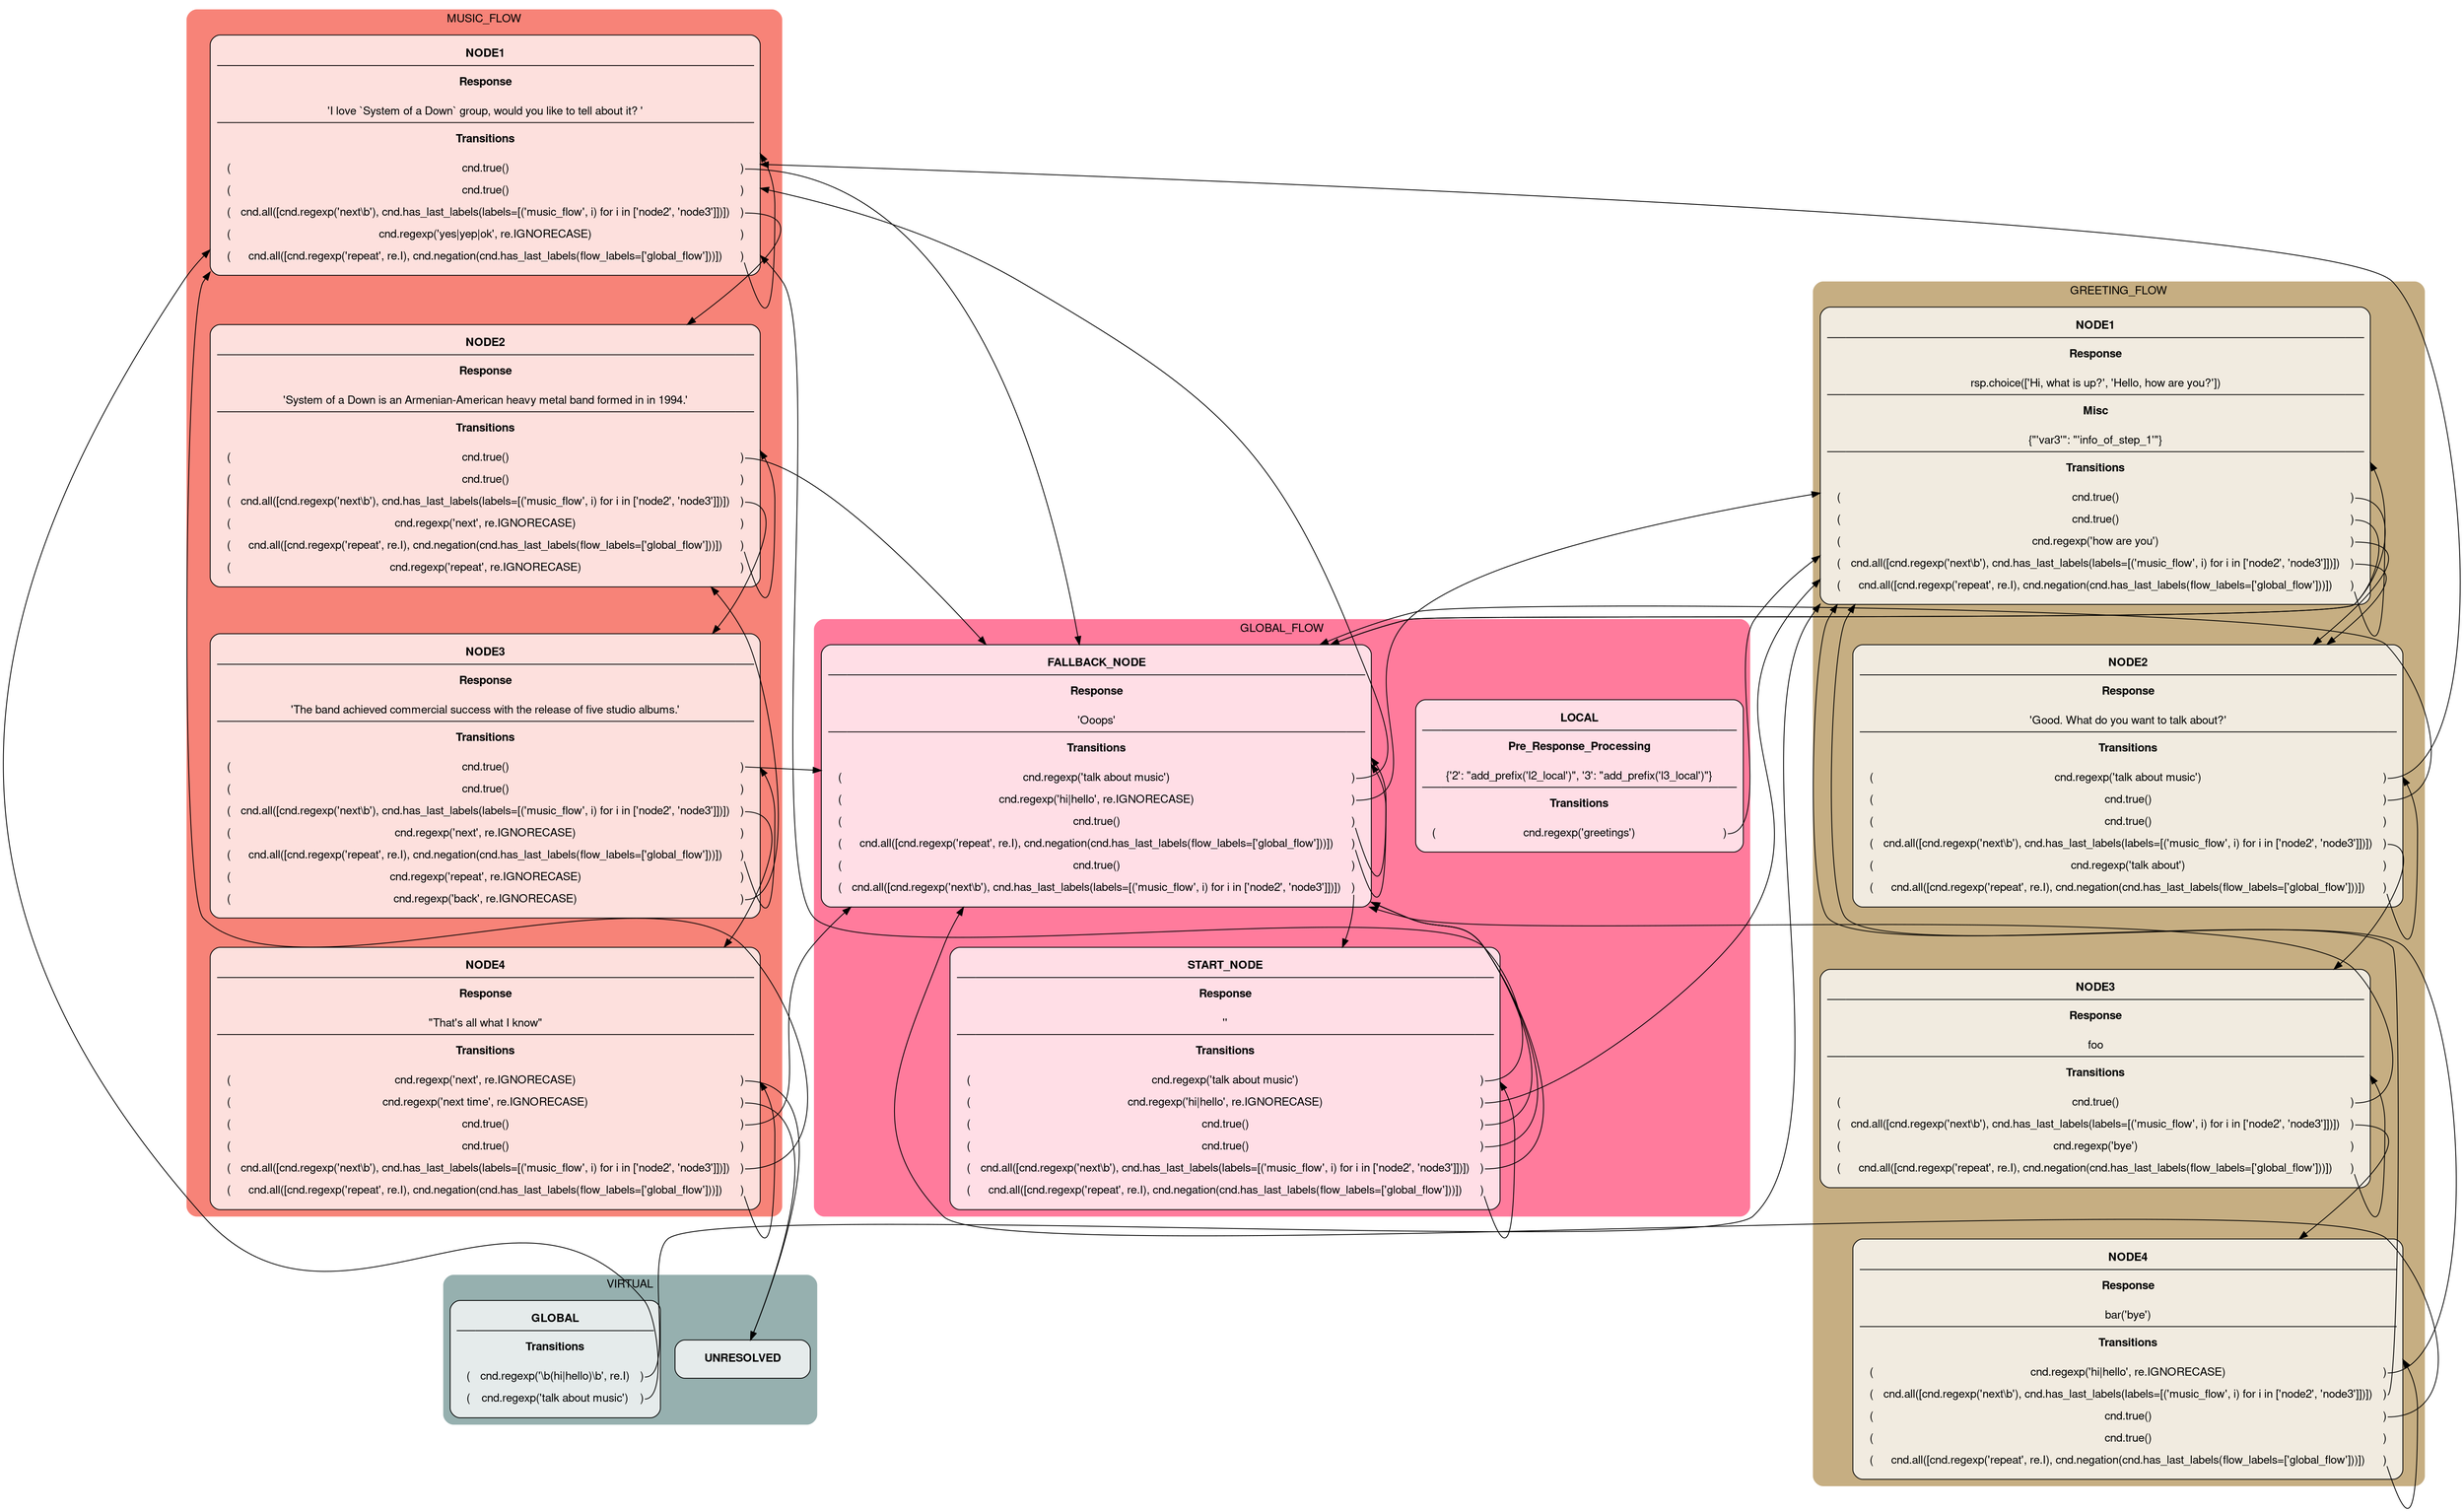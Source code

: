 digraph {
	graph [compound=true,
		fontname="Helvetica,Arial,sans-serif",
		overlap=ipsep,
		splines=spline
	];
	node [fillcolor="#ffffffbf",
		fontname="Helvetica,Arial,sans-serif",
		shape=box,
		style="rounded, filled"
	];
	subgraph cluster_virtual {
		graph [color="#96b0af",
			label=VIRTUAL,
			style="rounded, filled"
		];
		"('NODE', 'virtual', 'GLOBAL')"	[label=<<table border="0" cellborder="0" cellspacing="12" cellpadding="0"><tr><td> <br align="left" /></td><td><b>GLOBAL</b></td><td> <br align="right" /></td></tr><hr/><tr><td><br align="left" /> <br align="left" /></td><td><b>Transitions</b></td><td> <br align="right" /></td></tr><tr><td>(<br align="left" /></td><td>cnd.regexp('\\b(hi|hello)\\b', re.I)</td><td port="('greeting_flow', 'node1', 1.1)">)<br align="right" /></td></tr><tr><td>(<br align="left" /></td><td>cnd.regexp('talk about music')</td><td port="('music_flow', 'node1', 1.1)">)<br align="right" /></td></tr></table>>];
		"('NODE', 'virtual', 'UNRESOLVED')"	[label=<<table border="0" cellborder="0" cellspacing="12" cellpadding="0"><tr><td> <br align="left" /></td><td><b>UNRESOLVED</b></td><td> <br align="right" /></td></tr></table>>];
	}
	subgraph "cluster_'greeting_flow'" {
		graph [color="#c6ae82",
			label=GREETING_FLOW,
			style="rounded, filled"
		];
		"('NODE', \"'greeting_flow'\", \"'node1'\")"	[label=<<table border="0" cellborder="0" cellspacing="12" cellpadding="0"><tr><td> <br align="left" /></td><td><b>NODE1</b></td><td> <br align="right" /></td></tr><hr/><tr><td><br align="left" /> <br align="left" /></td><td><b>Response</b></td><td> <br align="right" /></td></tr><tr><td> <br align="left" /></td><td>rsp.choice(['Hi, what is up?', 'Hello, how are you?'])</td><td> <br align="right" /></td></tr><hr/><tr><td><br align="left" /> <br align="left" /></td><td><b>Misc</b></td><td> <br align="right" /></td></tr><tr><td> <br align="left" /></td><td>{"'var3'": "'info_of_step_1'"}</td><td> <br align="right" /></td></tr><hr/><tr><td><br align="left" /> <br align="left" /></td><td><b>Transitions</b></td><td> <br align="right" /></td></tr><tr><td>(<br align="left" /></td><td>cnd.true()</td><td port="('global_flow', 'fallback_node', 0.1)">)<br align="right" /></td></tr><tr><td>(<br align="left" /></td><td>cnd.true()</td><td port="to_fallback">)<br align="right" /></td></tr><tr><td>(<br align="left" /></td><td>cnd.regexp('how are you')</td><td port="'node2'">)<br align="right" /></td></tr><tr><td>(<br align="left" /></td><td>cnd.all([cnd.regexp('next\\b'), cnd.has_last_labels(labels=[('music_flow', i) for i in ['node2', 'node3']])])</td><td port="forward">)<br align="right" /></td></tr><tr><td>(<br align="left" /></td><td>cnd.all([cnd.regexp('repeat', re.I), cnd.negation(cnd.has_last_labels(flow_labels=['global_flow']))])</td><td port="repeat">)<br align="right" /></td></tr></table>>];
		"('NODE', \"'greeting_flow'\", \"'node2'\")"	[label=<<table border="0" cellborder="0" cellspacing="12" cellpadding="0"><tr><td> <br align="left" /></td><td><b>NODE2</b></td><td> <br align="right" /></td></tr><hr/><tr><td><br align="left" /> <br align="left" /></td><td><b>Response</b></td><td> <br align="right" /></td></tr><tr><td> <br align="left" /></td><td>'Good. What do you want to talk about?'</td><td> <br align="right" /></td></tr><hr/><tr><td><br align="left" /> <br align="left" /></td><td><b>Transitions</b></td><td> <br align="right" /></td></tr><tr><td>(<br align="left" /></td><td>cnd.regexp('talk about music')</td><td port="('music_flow', 'node1')">)<br align="right" /></td></tr><tr><td>(<br align="left" /></td><td>cnd.true()</td><td port="to_fallback">)<br align="right" /></td></tr><tr><td>(<br align="left" /></td><td>cnd.true()</td><td port="to_fallback">)<br align="right" /></td></tr><tr><td>(<br align="left" /></td><td>cnd.all([cnd.regexp('next\\b'), cnd.has_last_labels(labels=[('music_flow', i) for i in ['node2', 'node3']])])</td><td port="forward">)<br align="right" /></td></tr><tr><td>(<br align="left" /></td><td>cnd.regexp('talk about')</td><td port="forward">)<br align="right" /></td></tr><tr><td>(<br align="left" /></td><td>cnd.all([cnd.regexp('repeat', re.I), cnd.negation(cnd.has_last_labels(flow_labels=['global_flow']))])</td><td port="repeat">)<br align="right" /></td></tr></table>>];
		"('NODE', \"'greeting_flow'\", \"'node3'\")"	[label=<<table border="0" cellborder="0" cellspacing="12" cellpadding="0"><tr><td> <br align="left" /></td><td><b>NODE3</b></td><td> <br align="right" /></td></tr><hr/><tr><td><br align="left" /> <br align="left" /></td><td><b>Response</b></td><td> <br align="right" /></td></tr><tr><td> <br align="left" /></td><td>foo</td><td> <br align="right" /></td></tr><hr/><tr><td><br align="left" /> <br align="left" /></td><td><b>Transitions</b></td><td> <br align="right" /></td></tr><tr><td>(<br align="left" /></td><td>cnd.true()</td><td port="to_fallback">)<br align="right" /></td></tr><tr><td>(<br align="left" /></td><td>cnd.all([cnd.regexp('next\\b'), cnd.has_last_labels(labels=[('music_flow', i) for i in ['node2', 'node3']])])</td><td port="forward">)<br align="right" /></td></tr><tr><td>(<br align="left" /></td><td>cnd.regexp('bye')</td><td port="forward">)<br align="right" /></td></tr><tr><td>(<br align="left" /></td><td>cnd.all([cnd.regexp('repeat', re.I), cnd.negation(cnd.has_last_labels(flow_labels=['global_flow']))])</td><td port="repeat">)<br align="right" /></td></tr></table>>];
		"('NODE', \"'greeting_flow'\", \"'node4'\")"	[label=<<table border="0" cellborder="0" cellspacing="12" cellpadding="0"><tr><td> <br align="left" /></td><td><b>NODE4</b></td><td> <br align="right" /></td></tr><hr/><tr><td><br align="left" /> <br align="left" /></td><td><b>Response</b></td><td> <br align="right" /></td></tr><tr><td> <br align="left" /></td><td>bar('bye')</td><td> <br align="right" /></td></tr><hr/><tr><td><br align="left" /> <br align="left" /></td><td><b>Transitions</b></td><td> <br align="right" /></td></tr><tr><td>(<br align="left" /></td><td>cnd.regexp('hi|hello', re.IGNORECASE)</td><td port="'node1'">)<br align="right" /></td></tr><tr><td>(<br align="left" /></td><td>cnd.all([cnd.regexp('next\\b'), cnd.has_last_labels(labels=[('music_flow', i) for i in ['node2', 'node3']])])</td><td port="forward">)<br align="right" /></td></tr><tr><td>(<br align="left" /></td><td>cnd.true()</td><td port="to_fallback">)<br align="right" /></td></tr><tr><td>(<br align="left" /></td><td>cnd.true()</td><td port="to_fallback">)<br align="right" /></td></tr><tr><td>(<br align="left" /></td><td>cnd.all([cnd.regexp('repeat', re.I), cnd.negation(cnd.has_last_labels(flow_labels=['global_flow']))])</td><td port="repeat">)<br align="right" /></td></tr></table>>];
	}
	subgraph "cluster_'music_flow'" {
		graph [color="#f78378",
			label=MUSIC_FLOW,
			style="rounded, filled"
		];
		"('NODE', \"'music_flow'\", \"'node1'\")"	[label=<<table border="0" cellborder="0" cellspacing="12" cellpadding="0"><tr><td> <br align="left" /></td><td><b>NODE1</b></td><td> <br align="right" /></td></tr><hr/><tr><td><br align="left" /> <br align="left" /></td><td><b>Response</b></td><td> <br align="right" /></td></tr><tr><td> <br align="left" /></td><td>'I love `System of a Down` group, would you like to tell about it? '</td><td> <br align="right" /></td></tr><hr/><tr><td><br align="left" /> <br align="left" /></td><td><b>Transitions</b></td><td> <br align="right" /></td></tr><tr><td>(<br align="left" /></td><td>cnd.true()</td><td port="to_fallback">)<br align="right" /></td></tr><tr><td>(<br align="left" /></td><td>cnd.true()</td><td port="to_fallback">)<br align="right" /></td></tr><tr><td>(<br align="left" /></td><td>cnd.all([cnd.regexp('next\\b'), cnd.has_last_labels(labels=[('music_flow', i) for i in ['node2', 'node3']])])</td><td port="forward">)<br align="right" /></td></tr><tr><td>(<br align="left" /></td><td>cnd.regexp('yes|yep|ok', re.IGNORECASE)</td><td port="forward">)<br align="right" /></td></tr><tr><td>(<br align="left" /></td><td>cnd.all([cnd.regexp('repeat', re.I), cnd.negation(cnd.has_last_labels(flow_labels=['global_flow']))])</td><td port="repeat">)<br align="right" /></td></tr></table>>];
		"('NODE', \"'music_flow'\", \"'node2'\")"	[label=<<table border="0" cellborder="0" cellspacing="12" cellpadding="0"><tr><td> <br align="left" /></td><td><b>NODE2</b></td><td> <br align="right" /></td></tr><hr/><tr><td><br align="left" /> <br align="left" /></td><td><b>Response</b></td><td> <br align="right" /></td></tr><tr><td> <br align="left" /></td><td>'System of a Down is an Armenian-American heavy metal band formed in in 1994.'</td><td> <br align="right" /></td></tr><hr/><tr><td><br align="left" /> <br align="left" /></td><td><b>Transitions</b></td><td> <br align="right" /></td></tr><tr><td>(<br align="left" /></td><td>cnd.true()</td><td port="to_fallback">)<br align="right" /></td></tr><tr><td>(<br align="left" /></td><td>cnd.true()</td><td port="to_fallback">)<br align="right" /></td></tr><tr><td>(<br align="left" /></td><td>cnd.all([cnd.regexp('next\\b'), cnd.has_last_labels(labels=[('music_flow', i) for i in ['node2', 'node3']])])</td><td port="forward">)<br align="right" /></td></tr><tr><td>(<br align="left" /></td><td>cnd.regexp('next', re.IGNORECASE)</td><td port="forward">)<br align="right" /></td></tr><tr><td>(<br align="left" /></td><td>cnd.all([cnd.regexp('repeat', re.I), cnd.negation(cnd.has_last_labels(flow_labels=['global_flow']))])</td><td port="repeat">)<br align="right" /></td></tr><tr><td>(<br align="left" /></td><td>cnd.regexp('repeat', re.IGNORECASE)</td><td port="repeat">)<br align="right" /></td></tr></table>>];
		"('NODE', \"'music_flow'\", \"'node3'\")"	[label=<<table border="0" cellborder="0" cellspacing="12" cellpadding="0"><tr><td> <br align="left" /></td><td><b>NODE3</b></td><td> <br align="right" /></td></tr><hr/><tr><td><br align="left" /> <br align="left" /></td><td><b>Response</b></td><td> <br align="right" /></td></tr><tr><td> <br align="left" /></td><td>'The band achieved commercial success with the release of five studio albums.'</td><td> <br align="right" /></td></tr><hr/><tr><td><br align="left" /> <br align="left" /></td><td><b>Transitions</b></td><td> <br align="right" /></td></tr><tr><td>(<br align="left" /></td><td>cnd.true()</td><td port="to_fallback">)<br align="right" /></td></tr><tr><td>(<br align="left" /></td><td>cnd.true()</td><td port="to_fallback">)<br align="right" /></td></tr><tr><td>(<br align="left" /></td><td>cnd.all([cnd.regexp('next\\b'), cnd.has_last_labels(labels=[('music_flow', i) for i in ['node2', 'node3']])])</td><td port="forward">)<br align="right" /></td></tr><tr><td>(<br align="left" /></td><td>cnd.regexp('next', re.IGNORECASE)</td><td port="forward">)<br align="right" /></td></tr><tr><td>(<br align="left" /></td><td>cnd.all([cnd.regexp('repeat', re.I), cnd.negation(cnd.has_last_labels(flow_labels=['global_flow']))])</td><td port="repeat">)<br align="right" /></td></tr><tr><td>(<br align="left" /></td><td>cnd.regexp('repeat', re.IGNORECASE)</td><td port="repeat">)<br align="right" /></td></tr><tr><td>(<br align="left" /></td><td>cnd.regexp('back', re.IGNORECASE)</td><td port="backward">)<br align="right" /></td></tr></table>>];
		"('NODE', \"'music_flow'\", \"'node4'\")"	[label=<<table border="0" cellborder="0" cellspacing="12" cellpadding="0"><tr><td> <br align="left" /></td><td><b>NODE4</b></td><td> <br align="right" /></td></tr><hr/><tr><td><br align="left" /> <br align="left" /></td><td><b>Response</b></td><td> <br align="right" /></td></tr><tr><td> <br align="left" /></td><td>"That's all what I know"</td><td> <br align="right" /></td></tr><hr/><tr><td><br align="left" /> <br align="left" /></td><td><b>Transitions</b></td><td> <br align="right" /></td></tr><tr><td>(<br align="left" /></td><td>cnd.regexp('next', re.IGNORECASE)</td><td port="transitions.greeting_flow_n2_transition">)<br align="right" /></td></tr><tr><td>(<br align="left" /></td><td>cnd.regexp('next time', re.IGNORECASE)</td><td port="transitions.high_priority_node_transition('greeting_flow', 'node4')">)<br align="right" /></td></tr><tr><td>(<br align="left" /></td><td>cnd.true()</td><td port="to_fallback">)<br align="right" /></td></tr><tr><td>(<br align="left" /></td><td>cnd.true()</td><td port="to_fallback">)<br align="right" /></td></tr><tr><td>(<br align="left" /></td><td>cnd.all([cnd.regexp('next\\b'), cnd.has_last_labels(labels=[('music_flow', i) for i in ['node2', 'node3']])])</td><td port="forward">)<br align="right" /></td></tr><tr><td>(<br align="left" /></td><td>cnd.all([cnd.regexp('repeat', re.I), cnd.negation(cnd.has_last_labels(flow_labels=['global_flow']))])</td><td port="repeat">)<br align="right" /></td></tr></table>>];
	}
	subgraph "cluster_'global_flow'" {
		graph [color="#ff7b9c",
			label=GLOBAL_FLOW,
			style="rounded, filled"
		];
		"('NODE', \"'global_flow'\", \"'fallback_node'\")"	[label=<<table border="0" cellborder="0" cellspacing="12" cellpadding="0"><tr><td> <br align="left" /></td><td><b>FALLBACK_NODE</b></td><td> <br align="right" /></td></tr><hr/><tr><td><br align="left" /> <br align="left" /></td><td><b>Response</b></td><td> <br align="right" /></td></tr><tr><td> <br align="left" /></td><td>'Ooops'</td><td> <br align="right" /></td></tr><hr/><tr><td><br align="left" /> <br align="left" /></td><td><b>Transitions</b></td><td> <br align="right" /></td></tr><tr><td>(<br align="left" /></td><td>cnd.regexp('talk about music')</td><td port="('music_flow', 'node1')">)<br align="right" /></td></tr><tr><td>(<br align="left" /></td><td>cnd.regexp('hi|hello', re.IGNORECASE)</td><td port="('greeting_flow', 'node1')">)<br align="right" /></td></tr><tr><td>(<br align="left" /></td><td>cnd.true()</td><td port="to_fallback">)<br align="right" /></td></tr><tr><td>(<br align="left" /></td><td>cnd.all([cnd.regexp('repeat', re.I), cnd.negation(cnd.has_last_labels(flow_labels=['global_flow']))])</td><td port="repeat">)<br align="right" /></td></tr><tr><td>(<br align="left" /></td><td>cnd.true()</td><td port="repeat">)<br align="right" /></td></tr><tr><td>(<br align="left" /></td><td>cnd.all([cnd.regexp('next\\b'), cnd.has_last_labels(labels=[('music_flow', i) for i in ['node2', 'node3']])])</td><td port="forward">)<br align="right" /></td></tr></table>>];
		"('LOCAL_NODE', \"'global_flow'\", 'LOCAL')"	[label=<<table border="0" cellborder="0" cellspacing="12" cellpadding="0"><tr><td> <br align="left" /></td><td><b>LOCAL</b></td><td> <br align="right" /></td></tr><hr/><tr><td><br align="left" /> <br align="left" /></td><td><b>Pre_Response_Processing</b></td><td> <br align="right" /></td></tr><tr><td> <br align="left" /></td><td>{'2': "add_prefix('l2_local')", '3': "add_prefix('l3_local')"}</td><td> <br align="right" /></td></tr><hr/><tr><td><br align="left" /> <br align="left" /></td><td><b>Transitions</b></td><td> <br align="right" /></td></tr><tr><td>(<br align="left" /></td><td>cnd.regexp('greetings')</td><td port="('greeting_flow', 'node1')">)<br align="right" /></td></tr></table>>];
		"('NODE', \"'global_flow'\", \"'start_node'\")"	[label=<<table border="0" cellborder="0" cellspacing="12" cellpadding="0"><tr><td> <br align="left" /></td><td><b>START_NODE</b></td><td> <br align="right" /></td></tr><hr/><tr><td><br align="left" /> <br align="left" /></td><td><b>Response</b></td><td> <br align="right" /></td></tr><tr><td> <br align="left" /></td><td>''</td><td> <br align="right" /></td></tr><hr/><tr><td><br align="left" /> <br align="left" /></td><td><b>Transitions</b></td><td> <br align="right" /></td></tr><tr><td>(<br align="left" /></td><td>cnd.regexp('talk about music')</td><td port="('music_flow', 'node1')">)<br align="right" /></td></tr><tr><td>(<br align="left" /></td><td>cnd.regexp('hi|hello', re.IGNORECASE)</td><td port="('greeting_flow', 'node1')">)<br align="right" /></td></tr><tr><td>(<br align="left" /></td><td>cnd.true()</td><td port="'fallback_node'">)<br align="right" /></td></tr><tr><td>(<br align="left" /></td><td>cnd.true()</td><td port="to_fallback">)<br align="right" /></td></tr><tr><td>(<br align="left" /></td><td>cnd.all([cnd.regexp('next\\b'), cnd.has_last_labels(labels=[('music_flow', i) for i in ['node2', 'node3']])])</td><td port="forward">)<br align="right" /></td></tr><tr><td>(<br align="left" /></td><td>cnd.all([cnd.regexp('repeat', re.I), cnd.negation(cnd.has_last_labels(flow_labels=['global_flow']))])</td><td port="repeat">)<br align="right" /></td></tr></table>>];
	}
	"('NODE', 'virtual', 'GLOBAL')":"('greeting_flow', 'node1', 1.1)" -> "('NODE', \"'greeting_flow'\", \"'node1'\")";
	"('NODE', 'virtual', 'GLOBAL')":"('music_flow', 'node1', 1.1)" -> "('NODE', \"'music_flow'\", \"'node1'\")";
	"('NODE', \"'greeting_flow'\", \"'node1'\")":repeat -> "('NODE', \"'greeting_flow'\", \"'node1'\")";
	"('NODE', \"'greeting_flow'\", \"'node1'\")":"('global_flow', 'fallback_node', 0.1)" -> "('NODE', \"'global_flow'\", \"'fallback_node'\")";
	"('NODE', \"'greeting_flow'\", \"'node1'\")":to_fallback -> "('NODE', \"'global_flow'\", \"'fallback_node'\")";
	"('NODE', \"'greeting_flow'\", \"'node1'\")":"'node2'" -> "('NODE', \"'greeting_flow'\", \"'node2'\")";
	"('NODE', \"'greeting_flow'\", \"'node1'\")":forward -> "('NODE', \"'greeting_flow'\", \"'node2'\")";
	"('NODE', \"'music_flow'\", \"'node1'\")":repeat -> "('NODE', \"'music_flow'\", \"'node1'\")";
	"('NODE', \"'music_flow'\", \"'node1'\")":to_fallback -> "('NODE', \"'global_flow'\", \"'fallback_node'\")";
	"('NODE', \"'music_flow'\", \"'node1'\")":forward -> "('NODE', \"'music_flow'\", \"'node2'\")";
	"('NODE', \"'global_flow'\", \"'fallback_node'\")":"('greeting_flow', 'node1')" -> "('NODE', \"'greeting_flow'\", \"'node1'\")";
	"('NODE', \"'global_flow'\", \"'fallback_node'\")":"('music_flow', 'node1')" -> "('NODE', \"'music_flow'\", \"'node1'\")";
	"('NODE', \"'global_flow'\", \"'fallback_node'\")":to_fallback -> "('NODE', \"'global_flow'\", \"'fallback_node'\")";
	"('NODE', \"'global_flow'\", \"'fallback_node'\")":repeat -> "('NODE', \"'global_flow'\", \"'fallback_node'\")";
	"('NODE', \"'global_flow'\", \"'fallback_node'\")":forward -> "('NODE', \"'global_flow'\", \"'start_node'\")";
	"('NODE', \"'greeting_flow'\", \"'node2'\")":"('music_flow', 'node1')" -> "('NODE', \"'music_flow'\", \"'node1'\")";
	"('NODE', \"'greeting_flow'\", \"'node2'\")":to_fallback -> "('NODE', \"'global_flow'\", \"'fallback_node'\")";
	"('NODE', \"'greeting_flow'\", \"'node2'\")":repeat -> "('NODE', \"'greeting_flow'\", \"'node2'\")";
	"('NODE', \"'greeting_flow'\", \"'node2'\")":forward -> "('NODE', \"'greeting_flow'\", \"'node3'\")";
	"('NODE', \"'music_flow'\", \"'node2'\")":to_fallback -> "('NODE', \"'global_flow'\", \"'fallback_node'\")";
	"('NODE', \"'music_flow'\", \"'node2'\")":repeat -> "('NODE', \"'music_flow'\", \"'node2'\")";
	"('NODE', \"'music_flow'\", \"'node2'\")":forward -> "('NODE', \"'music_flow'\", \"'node3'\")";
	"('LOCAL_NODE', \"'global_flow'\", 'LOCAL')":"('greeting_flow', 'node1')" -> "('NODE', \"'greeting_flow'\", \"'node1'\")"	[minlen=1];
	"('NODE', \"'global_flow'\", \"'start_node'\")":"('greeting_flow', 'node1')" -> "('NODE', \"'greeting_flow'\", \"'node1'\")";
	"('NODE', \"'global_flow'\", \"'start_node'\")":"('music_flow', 'node1')" -> "('NODE', \"'music_flow'\", \"'node1'\")";
	"('NODE', \"'global_flow'\", \"'start_node'\")":"'fallback_node'" -> "('NODE', \"'global_flow'\", \"'fallback_node'\")";
	"('NODE', \"'global_flow'\", \"'start_node'\")":to_fallback -> "('NODE', \"'global_flow'\", \"'fallback_node'\")";
	"('NODE', \"'global_flow'\", \"'start_node'\")":forward -> "('NODE', \"'global_flow'\", \"'fallback_node'\")";
	"('NODE', \"'global_flow'\", \"'start_node'\")":repeat -> "('NODE', \"'global_flow'\", \"'start_node'\")";
	"('NODE', \"'greeting_flow'\", \"'node3'\")":to_fallback -> "('NODE', \"'global_flow'\", \"'fallback_node'\")";
	"('NODE', \"'greeting_flow'\", \"'node3'\")":repeat -> "('NODE', \"'greeting_flow'\", \"'node3'\")";
	"('NODE', \"'greeting_flow'\", \"'node3'\")":forward -> "('NODE', \"'greeting_flow'\", \"'node4'\")";
	"('NODE', \"'greeting_flow'\", \"'node4'\")":"'node1'" -> "('NODE', \"'greeting_flow'\", \"'node1'\")";
	"('NODE', \"'greeting_flow'\", \"'node4'\")":forward -> "('NODE', \"'greeting_flow'\", \"'node1'\")";
	"('NODE', \"'greeting_flow'\", \"'node4'\")":to_fallback -> "('NODE', \"'global_flow'\", \"'fallback_node'\")";
	"('NODE', \"'greeting_flow'\", \"'node4'\")":repeat -> "('NODE', \"'greeting_flow'\", \"'node4'\")";
	"('NODE', \"'music_flow'\", \"'node3'\")":to_fallback -> "('NODE', \"'global_flow'\", \"'fallback_node'\")";
	"('NODE', \"'music_flow'\", \"'node3'\")":backward -> "('NODE', \"'music_flow'\", \"'node2'\")";
	"('NODE', \"'music_flow'\", \"'node3'\")":repeat -> "('NODE', \"'music_flow'\", \"'node3'\")";
	"('NODE', \"'music_flow'\", \"'node3'\")":forward -> "('NODE', \"'music_flow'\", \"'node4'\")";
	"('NODE', \"'music_flow'\", \"'node4'\")":forward -> "('NODE', \"'music_flow'\", \"'node1'\")";
	"('NODE', \"'music_flow'\", \"'node4'\")":to_fallback -> "('NODE', \"'global_flow'\", \"'fallback_node'\")";
	"('NODE', \"'music_flow'\", \"'node4'\")":repeat -> "('NODE', \"'music_flow'\", \"'node4'\")";
	"('NODE', \"'music_flow'\", \"'node4'\")":"transitions.greeting_flow_n2_transition" -> "('NODE', 'virtual', 'UNRESOLVED')";
	"('NODE', \"'music_flow'\", \"'node4'\")":"transitions.high_priority_node_transition('greeting_flow', 'node4')" -> "('NODE', 'virtual', 'UNRESOLVED')";
}
